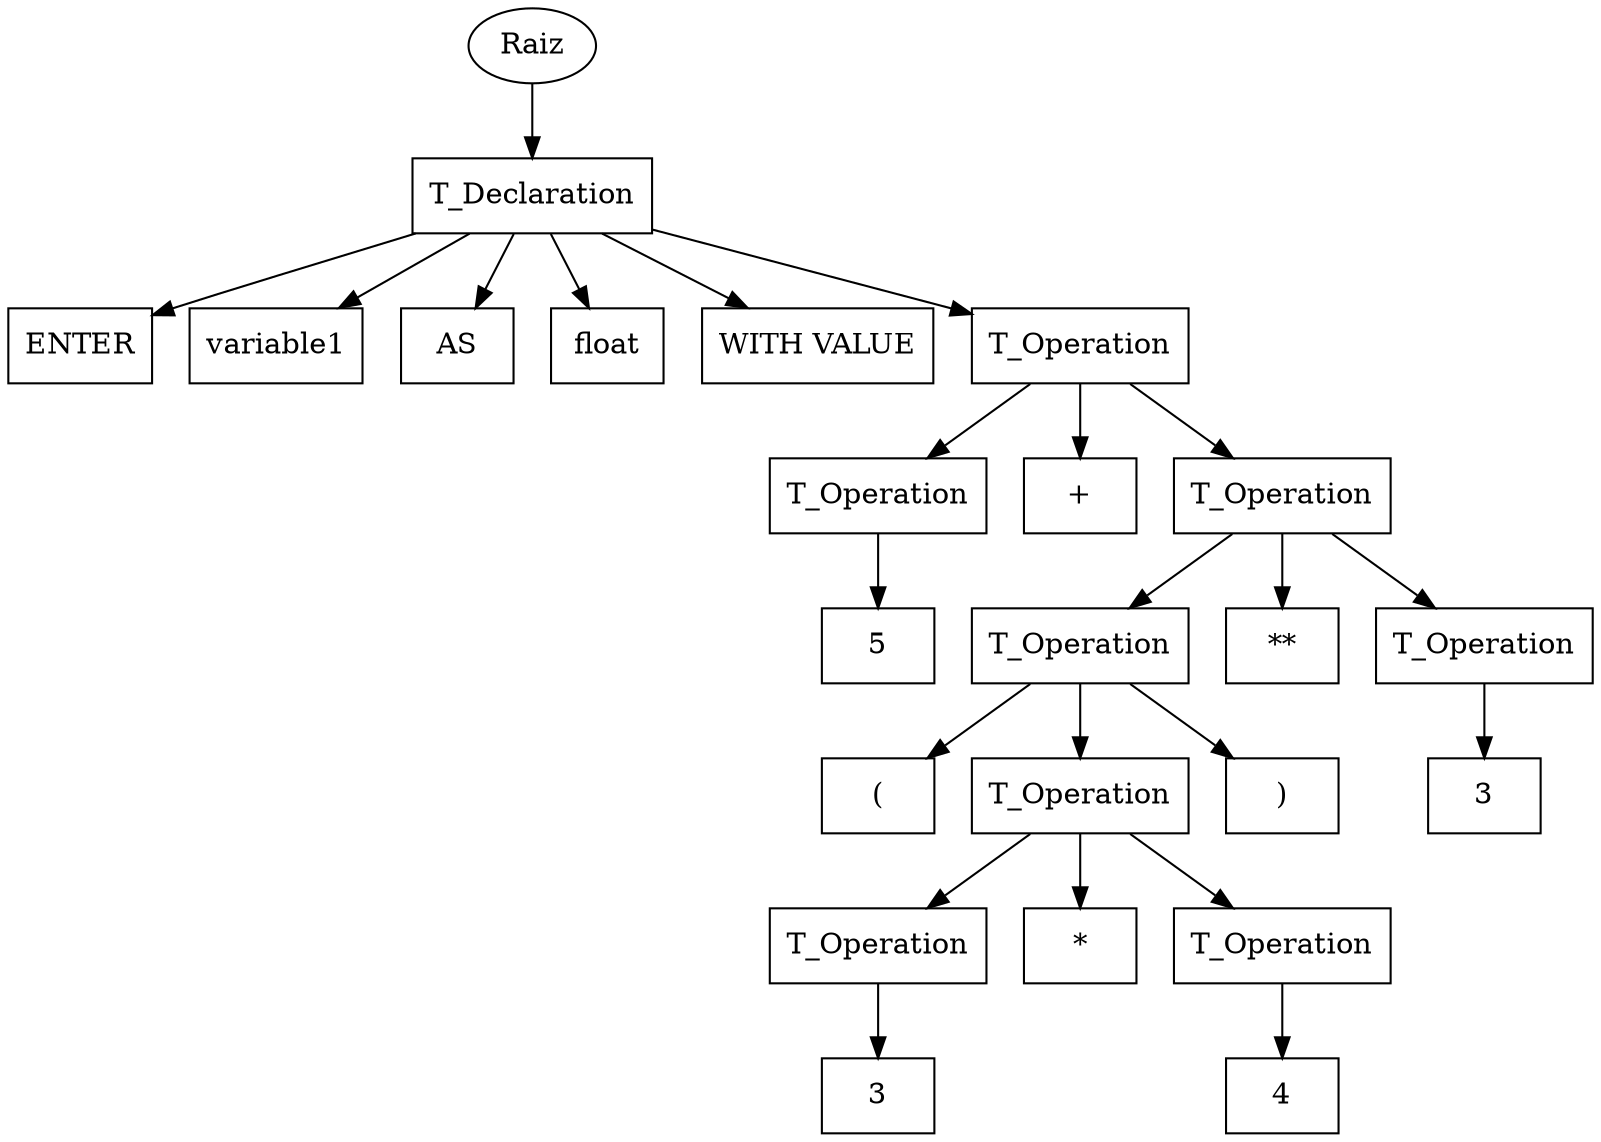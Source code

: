 digraph G {
rootNode [label="Raiz"];
node[shape="rectangle"];
splines=polyline;
concentrate=true;
rootNode ->T_bff195654a668ee6adb898c047f0;
T_bff195654a668ee6adb898c047f0[label="T_Declaration"];
R_enter_bff195654a668ee6adb898c047f0[label="ENTER"];
T_bff195654a668ee6adb898c047f0->R_enter_bff195654a668ee6adb898c047f0;
Name_bff195654a668ee6adb898c047f0_0[label="variable1"];
T_bff195654a668ee6adb898c047f0->Name_bff195654a668ee6adb898c047f0_0;
As_bff195654a668ee6adb898c047f0[label="AS"];
T_bff195654a668ee6adb898c047f0->As_bff195654a668ee6adb898c047f0;
Datatype_bff195654a668ee6adb898c047f0[label="float"];
T_bff195654a668ee6adb898c047f0->Datatype_bff195654a668ee6adb898c047f0;
With_bff195654a668ee6adb898c047f0[label="WITH VALUE"];
T_bff195654a668ee6adb898c047f0->With_bff195654a668ee6adb898c047f0;
T_bff195654a668ee6adb898c047f0->T_afc47499fafd2502902d14b25;
T_afc47499fafd2502902d14b25[label="T_Operation"];
T_afc47499fafd2502902d14b25->T_efc0f0367045a2a3df8883085a3ac9;
T_efc0f0367045a2a3df8883085a3ac9[label="T_Operation"];
Val_efc0f0367045a2a3df8883085a3ac9[label="5"];
T_efc0f0367045a2a3df8883085a3ac9->Val_efc0f0367045a2a3df8883085a3ac9;
Op_afc47499fafd2502902d14b25[label="+"];
T_afc47499fafd2502902d14b25->Op_afc47499fafd2502902d14b25;
T_afc47499fafd2502902d14b25->T_a8fd512f474499b48f13d156b58e93;
T_a8fd512f474499b48f13d156b58e93[label="T_Operation"];
T_a8fd512f474499b48f13d156b58e93->T_ec5b1184c46a81bf46a4c93555e;
T_ec5b1184c46a81bf46a4c93555e[label="T_Operation"];
SP_ec5b1184c46a81bf46a4c93555e[label="("];
T_ec5b1184c46a81bf46a4c93555e->SP_ec5b1184c46a81bf46a4c93555e;
T_ec5b1184c46a81bf46a4c93555e->T_c12e109c4cc4451811b49549e5b7b98;
T_c12e109c4cc4451811b49549e5b7b98[label="T_Operation"];
T_c12e109c4cc4451811b49549e5b7b98->T_d29e50d99645e1ac388be1577c97ab;
T_d29e50d99645e1ac388be1577c97ab[label="T_Operation"];
Val_d29e50d99645e1ac388be1577c97ab[label="3"];
T_d29e50d99645e1ac388be1577c97ab->Val_d29e50d99645e1ac388be1577c97ab;
Op_c12e109c4cc4451811b49549e5b7b98[label="*"];
T_c12e109c4cc4451811b49549e5b7b98->Op_c12e109c4cc4451811b49549e5b7b98;
T_c12e109c4cc4451811b49549e5b7b98->T_aa3aafe31f4297b9bc19e12f2dd67b;
T_aa3aafe31f4297b9bc19e12f2dd67b[label="T_Operation"];
Val_aa3aafe31f4297b9bc19e12f2dd67b[label="4"];
T_aa3aafe31f4297b9bc19e12f2dd67b->Val_aa3aafe31f4297b9bc19e12f2dd67b;
EP_ec5b1184c46a81bf46a4c93555e[label=")"];
T_ec5b1184c46a81bf46a4c93555e->EP_ec5b1184c46a81bf46a4c93555e;
Op_a8fd512f474499b48f13d156b58e93[label="**"];
T_a8fd512f474499b48f13d156b58e93->Op_a8fd512f474499b48f13d156b58e93;
T_a8fd512f474499b48f13d156b58e93->T_ee066a7e3674d5383e917968df39923;
T_ee066a7e3674d5383e917968df39923[label="T_Operation"];
Val_ee066a7e3674d5383e917968df39923[label="3"];
T_ee066a7e3674d5383e917968df39923->Val_ee066a7e3674d5383e917968df39923;
}